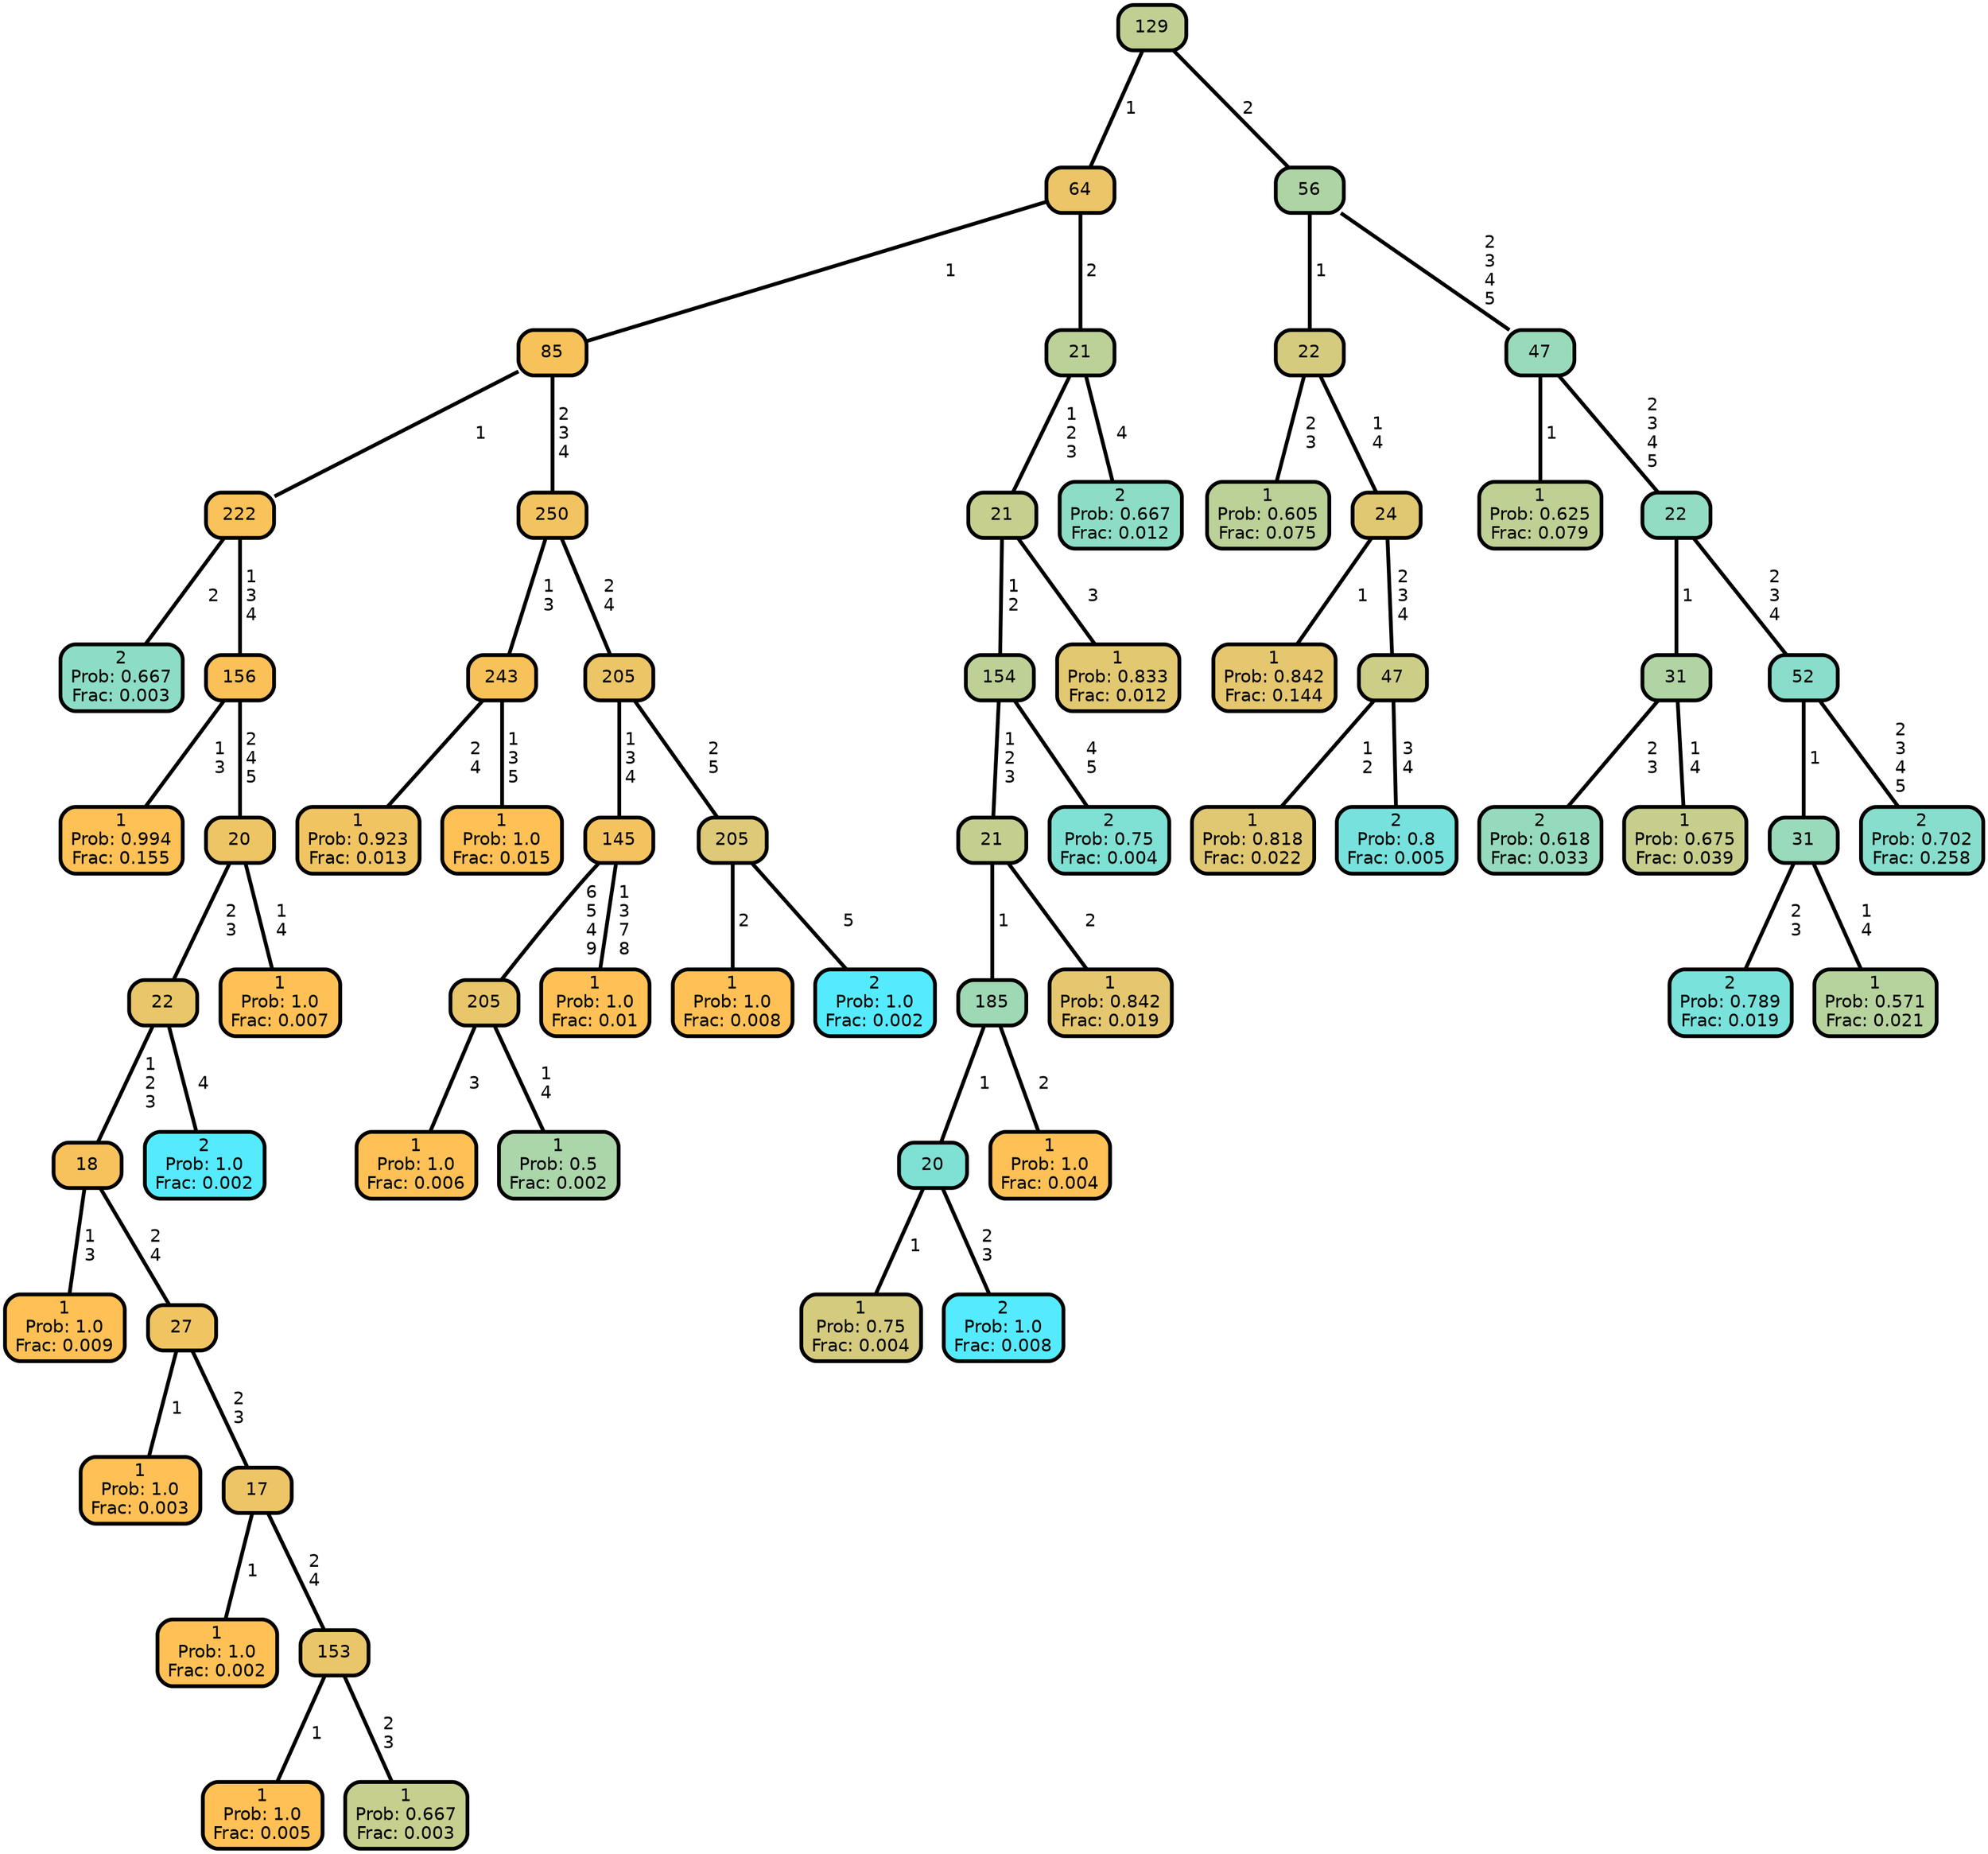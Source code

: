 graph Tree {
node [shape=box, style="filled, rounded",color="black",penwidth="3",fontcolor="black",                 fontname=helvetica] ;
graph [ranksep="0 equally", splines=straight,                 bgcolor=transparent, dpi=200] ;
edge [fontname=helvetica, color=black] ;
0 [label="2
Prob: 0.667
Frac: 0.003", fillcolor="#8dddc6"] ;
1 [label="222", fillcolor="#f9c25a"] ;
2 [label="1
Prob: 0.994
Frac: 0.155", fillcolor="#fdc156"] ;
3 [label="156", fillcolor="#fbc158"] ;
4 [label="1
Prob: 1.0
Frac: 0.009", fillcolor="#ffc155"] ;
5 [label="18", fillcolor="#f7c25c"] ;
6 [label="1
Prob: 1.0
Frac: 0.003", fillcolor="#ffc155"] ;
7 [label="27", fillcolor="#f1c462"] ;
8 [label="1
Prob: 1.0
Frac: 0.002", fillcolor="#ffc155"] ;
9 [label="17", fillcolor="#eec566"] ;
10 [label="1
Prob: 1.0
Frac: 0.005", fillcolor="#ffc155"] ;
11 [label="153", fillcolor="#e9c66a"] ;
12 [label="1
Prob: 0.667
Frac: 0.003", fillcolor="#c6cf8d"] ;
13 [label="22", fillcolor="#e9c66a"] ;
14 [label="2
Prob: 1.0
Frac: 0.002", fillcolor="#55ebff"] ;
15 [label="20", fillcolor="#eec565"] ;
16 [label="1
Prob: 1.0
Frac: 0.007", fillcolor="#ffc155"] ;
17 [label="85", fillcolor="#f8c25b"] ;
18 [label="1
Prob: 0.923
Frac: 0.013", fillcolor="#f1c462"] ;
19 [label="243", fillcolor="#f8c25b"] ;
20 [label="1
Prob: 1.0
Frac: 0.015", fillcolor="#ffc155"] ;
21 [label="250", fillcolor="#f2c461"] ;
22 [label="1
Prob: 1.0
Frac: 0.006", fillcolor="#ffc155"] ;
23 [label="205", fillcolor="#e9c66a"] ;
24 [label="1
Prob: 0.5
Frac: 0.002", fillcolor="#aad6aa"] ;
25 [label="145", fillcolor="#f5c35e"] ;
26 [label="1
Prob: 1.0
Frac: 0.01", fillcolor="#ffc155"] ;
27 [label="205", fillcolor="#ecc567"] ;
28 [label="1
Prob: 1.0
Frac: 0.008", fillcolor="#ffc155"] ;
29 [label="205", fillcolor="#ddc977"] ;
30 [label="2
Prob: 1.0
Frac: 0.002", fillcolor="#55ebff"] ;
31 [label="64", fillcolor="#ebc568"] ;
32 [label="1
Prob: 0.75
Frac: 0.004", fillcolor="#d4cb7f"] ;
33 [label="20", fillcolor="#7fe0d4"] ;
34 [label="2
Prob: 1.0
Frac: 0.008", fillcolor="#55ebff"] ;
35 [label="185", fillcolor="#9fd8b4"] ;
36 [label="1
Prob: 1.0
Frac: 0.004", fillcolor="#ffc155"] ;
37 [label="21", fillcolor="#c4cf8f"] ;
38 [label="1
Prob: 0.842
Frac: 0.019", fillcolor="#e4c76f"] ;
39 [label="154", fillcolor="#bdd196"] ;
40 [label="2
Prob: 0.75
Frac: 0.004", fillcolor="#7fe0d4"] ;
41 [label="21", fillcolor="#c6cf8d"] ;
42 [label="1
Prob: 0.833
Frac: 0.012", fillcolor="#e2c871"] ;
43 [label="21", fillcolor="#bbd198"] ;
44 [label="2
Prob: 0.667
Frac: 0.012", fillcolor="#8dddc6"] ;
45 [label="129", fillcolor="#c1d092"] ;
46 [label="1
Prob: 0.605
Frac: 0.075", fillcolor="#bbd198"] ;
47 [label="22", fillcolor="#d5cb7e"] ;
48 [label="1
Prob: 0.842
Frac: 0.144", fillcolor="#e4c76f"] ;
49 [label="24", fillcolor="#e0c873"] ;
50 [label="1
Prob: 0.818
Frac: 0.022", fillcolor="#e0c873"] ;
51 [label="47", fillcolor="#cccd87"] ;
52 [label="2
Prob: 0.8
Frac: 0.005", fillcolor="#77e2dd"] ;
53 [label="56", fillcolor="#aed4a5"] ;
54 [label="1
Prob: 0.625
Frac: 0.079", fillcolor="#bfd094"] ;
55 [label="47", fillcolor="#99daba"] ;
56 [label="2
Prob: 0.618
Frac: 0.033", fillcolor="#96dabe"] ;
57 [label="31", fillcolor="#b0d4a3"] ;
58 [label="1
Prob: 0.675
Frac: 0.039", fillcolor="#c7ce8c"] ;
59 [label="22", fillcolor="#91dcc2"] ;
60 [label="2
Prob: 0.789
Frac: 0.019", fillcolor="#78e2db"] ;
61 [label="31", fillcolor="#99dabb"] ;
62 [label="1
Prob: 0.571
Frac: 0.021", fillcolor="#b6d39d"] ;
63 [label="52", fillcolor="#89ddca"] ;
64 [label="2
Prob: 0.702
Frac: 0.258", fillcolor="#87decc"] ;
1 -- 0 [label=" 2",penwidth=3] ;
1 -- 3 [label=" 1\n 3\n 4",penwidth=3] ;
3 -- 2 [label=" 1\n 3",penwidth=3] ;
3 -- 15 [label=" 2\n 4\n 5",penwidth=3] ;
5 -- 4 [label=" 1\n 3",penwidth=3] ;
5 -- 7 [label=" 2\n 4",penwidth=3] ;
7 -- 6 [label=" 1",penwidth=3] ;
7 -- 9 [label=" 2\n 3",penwidth=3] ;
9 -- 8 [label=" 1",penwidth=3] ;
9 -- 11 [label=" 2\n 4",penwidth=3] ;
11 -- 10 [label=" 1",penwidth=3] ;
11 -- 12 [label=" 2\n 3",penwidth=3] ;
13 -- 5 [label=" 1\n 2\n 3",penwidth=3] ;
13 -- 14 [label=" 4",penwidth=3] ;
15 -- 13 [label=" 2\n 3",penwidth=3] ;
15 -- 16 [label=" 1\n 4",penwidth=3] ;
17 -- 1 [label=" 1",penwidth=3] ;
17 -- 21 [label=" 2\n 3\n 4",penwidth=3] ;
19 -- 18 [label=" 2\n 4",penwidth=3] ;
19 -- 20 [label=" 1\n 3\n 5",penwidth=3] ;
21 -- 19 [label=" 1\n 3",penwidth=3] ;
21 -- 27 [label=" 2\n 4",penwidth=3] ;
23 -- 22 [label=" 3",penwidth=3] ;
23 -- 24 [label=" 1\n 4",penwidth=3] ;
25 -- 23 [label=" 6\n 5\n 4\n 9",penwidth=3] ;
25 -- 26 [label=" 1\n 3\n 7\n 8",penwidth=3] ;
27 -- 25 [label=" 1\n 3\n 4",penwidth=3] ;
27 -- 29 [label=" 2\n 5",penwidth=3] ;
29 -- 28 [label=" 2",penwidth=3] ;
29 -- 30 [label=" 5",penwidth=3] ;
31 -- 17 [label=" 1",penwidth=3] ;
31 -- 43 [label=" 2",penwidth=3] ;
33 -- 32 [label=" 1",penwidth=3] ;
33 -- 34 [label=" 2\n 3",penwidth=3] ;
35 -- 33 [label=" 1",penwidth=3] ;
35 -- 36 [label=" 2",penwidth=3] ;
37 -- 35 [label=" 1",penwidth=3] ;
37 -- 38 [label=" 2",penwidth=3] ;
39 -- 37 [label=" 1\n 2\n 3",penwidth=3] ;
39 -- 40 [label=" 4\n 5",penwidth=3] ;
41 -- 39 [label=" 1\n 2",penwidth=3] ;
41 -- 42 [label=" 3",penwidth=3] ;
43 -- 41 [label=" 1\n 2\n 3",penwidth=3] ;
43 -- 44 [label=" 4",penwidth=3] ;
45 -- 31 [label=" 1",penwidth=3] ;
45 -- 53 [label=" 2",penwidth=3] ;
47 -- 46 [label=" 2\n 3",penwidth=3] ;
47 -- 49 [label=" 1\n 4",penwidth=3] ;
49 -- 48 [label=" 1",penwidth=3] ;
49 -- 51 [label=" 2\n 3\n 4",penwidth=3] ;
51 -- 50 [label=" 1\n 2",penwidth=3] ;
51 -- 52 [label=" 3\n 4",penwidth=3] ;
53 -- 47 [label=" 1",penwidth=3] ;
53 -- 55 [label=" 2\n 3\n 4\n 5",penwidth=3] ;
55 -- 54 [label=" 1",penwidth=3] ;
55 -- 59 [label=" 2\n 3\n 4\n 5",penwidth=3] ;
57 -- 56 [label=" 2\n 3",penwidth=3] ;
57 -- 58 [label=" 1\n 4",penwidth=3] ;
59 -- 57 [label=" 1",penwidth=3] ;
59 -- 63 [label=" 2\n 3\n 4",penwidth=3] ;
61 -- 60 [label=" 2\n 3",penwidth=3] ;
61 -- 62 [label=" 1\n 4",penwidth=3] ;
63 -- 61 [label=" 1",penwidth=3] ;
63 -- 64 [label=" 2\n 3\n 4\n 5",penwidth=3] ;
{rank = same;}}